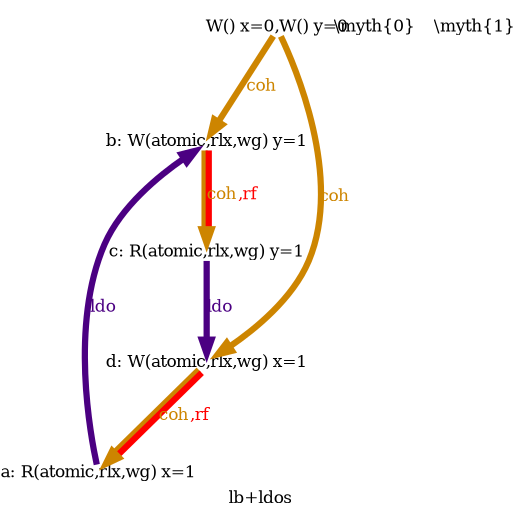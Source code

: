 digraph G {

splines=spline;
pad="0.100000";

/* legend */
fontsize=8;
label="lb+ldos";


/* init events */
eiidinit [label="W() x=0,W() y=0", shape="none", fontsize=8, pos="0.575043,1.125002!", fixedsize="true", height="0.111111", width="0.388889"];

/* the unlocked events */
proc0_label_node [shape=none, fontsize=8, label="\\myth{0}", pos="1.000000,1.395002!", fixedsize=true, width=0.414375, height=0.168750]
eiid0 [label="a: R(atomic,rlx,wg) x=1", shape="none", fontsize=8, pos="1.000000,0.675000!", fixedsize="true", height="0.111111", width="1.111111"];
eiid1 [label="b: W(atomic,rlx,wg) y=1", shape="none", fontsize=8, pos="1.000000,0.000000!", fixedsize="true", height="0.111111", width="1.111111"];
proc1_label_node [shape=none, fontsize=8, label="\\myth{1}", pos="2.275000,1.395002!", fixedsize=true, width=0.414375, height=0.168750]
eiid2 [label="c: R(atomic,rlx,wg) y=1", shape="none", fontsize=8, pos="2.275000,0.675000!", fixedsize="true", height="0.111111", width="1.111111"];
eiid3 [label="d: W(atomic,rlx,wg) x=1", shape="none", fontsize=8, pos="2.275000,0.000000!", fixedsize="true", height="0.111111", width="1.111111"];

/* the intra_causality_data edges */


/* the intra_causality_control edges */

/* the poi edges */
/* the rfmap edges */


/* The viewed-before edges */
eiid0 -> eiid1 [label=<<font color="indigo">ldo</font>>, color="indigo", fontsize=8, penwidth="3.000000", arrowsize="0.666700"];
eiid1 -> eiid2 [label=<<font color="orange3">coh</font><font color="red">,rf</font>>, color="orange3:red", fontsize=8, penwidth="3.000000", arrowsize="0.666700"];
eiid2 -> eiid3 [label=<<font color="indigo">ldo</font>>, color="indigo", fontsize=8, penwidth="3.000000", arrowsize="0.666700"];
eiid3 -> eiid0 [label=<<font color="orange3">coh</font><font color="red">,rf</font>>, color="orange3:red", fontsize=8, penwidth="3.000000", arrowsize="0.666700"];
eiidinit -> eiid1 [label=<<font color="orange3">coh</font>>, color="orange3", fontsize=8, penwidth="3.000000", arrowsize="0.666700"];
eiidinit -> eiid3 [label=<<font color="orange3">coh</font>>, color="orange3", fontsize=8, penwidth="3.000000", arrowsize="0.666700"];
}
